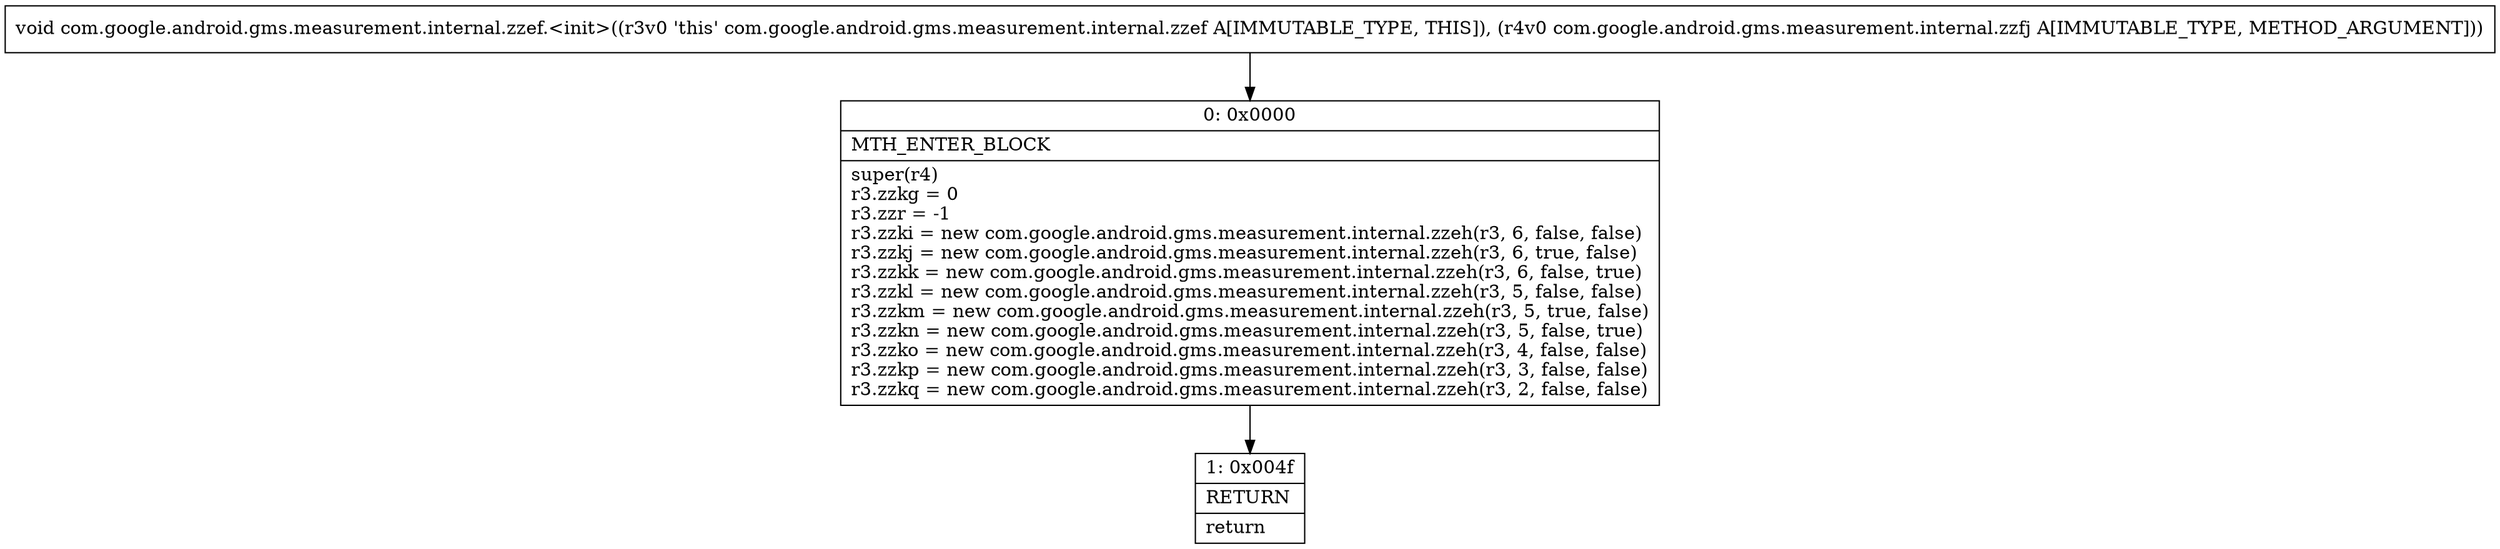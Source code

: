 digraph "CFG forcom.google.android.gms.measurement.internal.zzef.\<init\>(Lcom\/google\/android\/gms\/measurement\/internal\/zzfj;)V" {
Node_0 [shape=record,label="{0\:\ 0x0000|MTH_ENTER_BLOCK\l|super(r4)\lr3.zzkg = 0\lr3.zzr = \-1\lr3.zzki = new com.google.android.gms.measurement.internal.zzeh(r3, 6, false, false)\lr3.zzkj = new com.google.android.gms.measurement.internal.zzeh(r3, 6, true, false)\lr3.zzkk = new com.google.android.gms.measurement.internal.zzeh(r3, 6, false, true)\lr3.zzkl = new com.google.android.gms.measurement.internal.zzeh(r3, 5, false, false)\lr3.zzkm = new com.google.android.gms.measurement.internal.zzeh(r3, 5, true, false)\lr3.zzkn = new com.google.android.gms.measurement.internal.zzeh(r3, 5, false, true)\lr3.zzko = new com.google.android.gms.measurement.internal.zzeh(r3, 4, false, false)\lr3.zzkp = new com.google.android.gms.measurement.internal.zzeh(r3, 3, false, false)\lr3.zzkq = new com.google.android.gms.measurement.internal.zzeh(r3, 2, false, false)\l}"];
Node_1 [shape=record,label="{1\:\ 0x004f|RETURN\l|return\l}"];
MethodNode[shape=record,label="{void com.google.android.gms.measurement.internal.zzef.\<init\>((r3v0 'this' com.google.android.gms.measurement.internal.zzef A[IMMUTABLE_TYPE, THIS]), (r4v0 com.google.android.gms.measurement.internal.zzfj A[IMMUTABLE_TYPE, METHOD_ARGUMENT])) }"];
MethodNode -> Node_0;
Node_0 -> Node_1;
}

